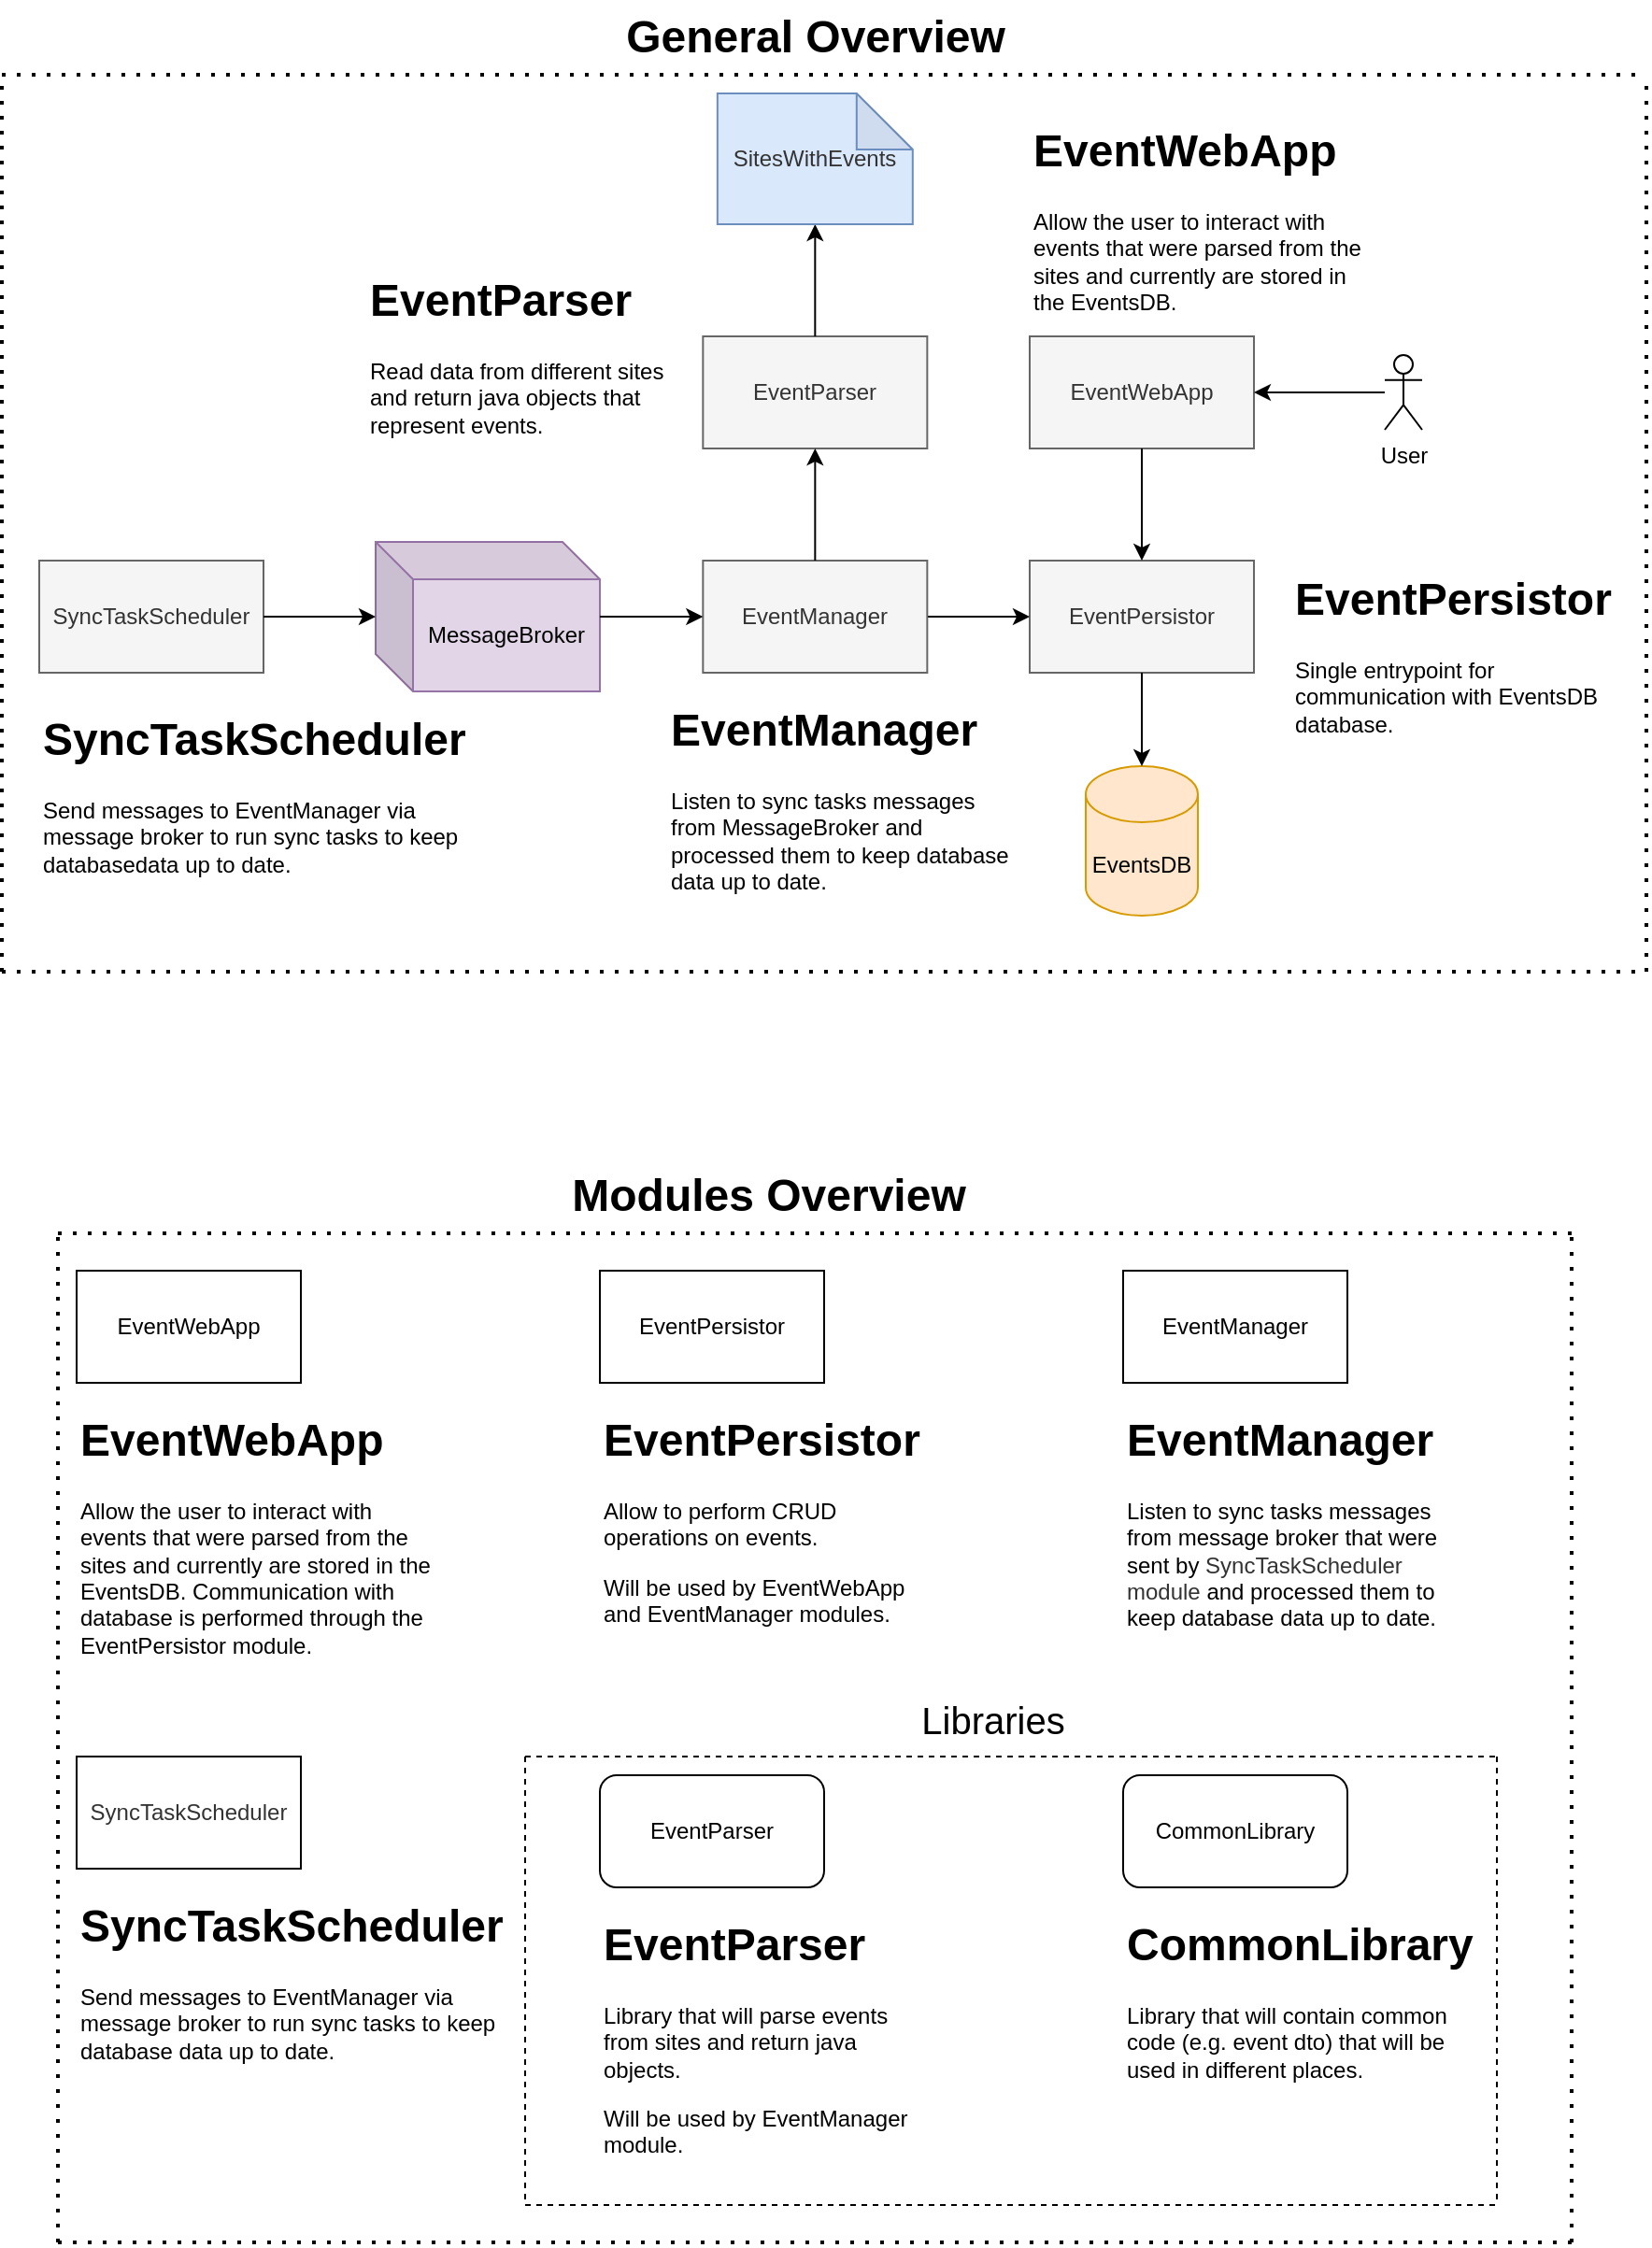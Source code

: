 <mxfile version="24.7.17" pages="3">
  <diagram name="Project overview" id="askcqmGpLFvvpsK-TSI6">
    <mxGraphModel dx="1594" dy="657" grid="1" gridSize="10" guides="1" tooltips="1" connect="1" arrows="1" fold="1" page="0" pageScale="1" pageWidth="850" pageHeight="1100" background="none" math="0" shadow="0">
      <root>
        <mxCell id="0" />
        <mxCell id="1" parent="0" />
        <mxCell id="3Z785U3z34fvLYsswRhT-2" value="EventParser" style="rounded=0;whiteSpace=wrap;html=1;fillColor=#f5f5f5;fontColor=#333333;strokeColor=#666666;" parent="1" vertex="1">
          <mxGeometry x="335.17" y="180" width="120" height="60" as="geometry" />
        </mxCell>
        <mxCell id="3Z785U3z34fvLYsswRhT-3" value="EventsDB" style="shape=cylinder3;whiteSpace=wrap;html=1;boundedLbl=1;backgroundOutline=1;size=15;fillColor=#ffe6cc;strokeColor=#d79b00;" parent="1" vertex="1">
          <mxGeometry x="540" y="410" width="60" height="80" as="geometry" />
        </mxCell>
        <mxCell id="3Z785U3z34fvLYsswRhT-11" value="SyncTaskScheduler" style="rounded=0;whiteSpace=wrap;html=1;fillColor=#f5f5f5;fontColor=#333333;strokeColor=#666666;" parent="1" vertex="1">
          <mxGeometry x="-20" y="300" width="120" height="60" as="geometry" />
        </mxCell>
        <mxCell id="3Z785U3z34fvLYsswRhT-16" value="User" style="shape=umlActor;verticalLabelPosition=bottom;verticalAlign=top;html=1;outlineConnect=0;" parent="1" vertex="1">
          <mxGeometry x="700" y="190" width="20" height="40" as="geometry" />
        </mxCell>
        <mxCell id="3Z785U3z34fvLYsswRhT-17" value="EventWebApp" style="rounded=0;whiteSpace=wrap;html=1;fillColor=#f5f5f5;fontColor=#333333;strokeColor=#666666;" parent="1" vertex="1">
          <mxGeometry x="510" y="180" width="120" height="60" as="geometry" />
        </mxCell>
        <mxCell id="3Z785U3z34fvLYsswRhT-38" value="&lt;h1 style=&quot;margin-top: 0px;&quot;&gt;SyncTaskScheduler&lt;/h1&gt;&lt;p&gt;Send messages to EventManager via message broker to run sync tasks to keep databasedata up to date.&lt;/p&gt;" style="text;html=1;whiteSpace=wrap;overflow=hidden;rounded=0;" parent="1" vertex="1">
          <mxGeometry x="-20" y="375" width="235.17" height="110" as="geometry" />
        </mxCell>
        <mxCell id="3Z785U3z34fvLYsswRhT-39" value="&lt;h1 style=&quot;margin-top: 0px;&quot;&gt;EventWebApp&lt;/h1&gt;&lt;p&gt;Allow the user to interact with events that were parsed from the sites and currently are stored in the EventsDB.&lt;/p&gt;" style="text;html=1;whiteSpace=wrap;overflow=hidden;rounded=0;align=left;labelBackgroundColor=none;" parent="1" vertex="1">
          <mxGeometry x="510" y="60" width="180" height="120" as="geometry" />
        </mxCell>
        <mxCell id="3Z785U3z34fvLYsswRhT-40" value="" style="endArrow=none;dashed=1;html=1;dashPattern=1 3;strokeWidth=2;rounded=0;" parent="1" edge="1">
          <mxGeometry width="50" height="50" relative="1" as="geometry">
            <mxPoint x="840" y="520" as="sourcePoint" />
            <mxPoint x="840" y="40" as="targetPoint" />
          </mxGeometry>
        </mxCell>
        <mxCell id="3Z785U3z34fvLYsswRhT-41" value="" style="endArrow=none;dashed=1;html=1;dashPattern=1 3;strokeWidth=2;rounded=0;" parent="1" edge="1">
          <mxGeometry width="50" height="50" relative="1" as="geometry">
            <mxPoint x="-40" y="520" as="sourcePoint" />
            <mxPoint x="840" y="520" as="targetPoint" />
          </mxGeometry>
        </mxCell>
        <mxCell id="3Z785U3z34fvLYsswRhT-42" value="" style="endArrow=none;dashed=1;html=1;dashPattern=1 3;strokeWidth=2;rounded=0;" parent="1" edge="1">
          <mxGeometry width="50" height="50" relative="1" as="geometry">
            <mxPoint x="-40" y="520" as="sourcePoint" />
            <mxPoint x="-40" y="40" as="targetPoint" />
          </mxGeometry>
        </mxCell>
        <mxCell id="3Z785U3z34fvLYsswRhT-43" value="" style="endArrow=none;dashed=1;html=1;dashPattern=1 3;strokeWidth=2;rounded=0;" parent="1" edge="1">
          <mxGeometry width="50" height="50" relative="1" as="geometry">
            <mxPoint x="-40" y="40" as="sourcePoint" />
            <mxPoint x="840" y="40" as="targetPoint" />
          </mxGeometry>
        </mxCell>
        <mxCell id="3Z785U3z34fvLYsswRhT-45" value="General Overview" style="text;html=1;align=center;verticalAlign=middle;resizable=0;points=[];autosize=1;strokeColor=none;fillColor=none;fontStyle=1;fontSize=24;" parent="1" vertex="1">
          <mxGeometry x="285.17" width="220" height="40" as="geometry" />
        </mxCell>
        <mxCell id="58KRGhokloh4AotRs8Aq-1" value="Modules Overview" style="text;html=1;align=center;verticalAlign=middle;resizable=0;points=[];autosize=1;strokeColor=none;fillColor=none;fontStyle=1;fontSize=24;" parent="1" vertex="1">
          <mxGeometry x="260" y="620" width="220" height="40" as="geometry" />
        </mxCell>
        <mxCell id="58KRGhokloh4AotRs8Aq-2" value="EventWebApp" style="rounded=0;whiteSpace=wrap;html=1;" parent="1" vertex="1">
          <mxGeometry y="680" width="120" height="60" as="geometry" />
        </mxCell>
        <mxCell id="58KRGhokloh4AotRs8Aq-3" value="EventManager" style="rounded=0;whiteSpace=wrap;html=1;" parent="1" vertex="1">
          <mxGeometry x="560" y="680" width="120" height="60" as="geometry" />
        </mxCell>
        <mxCell id="58KRGhokloh4AotRs8Aq-4" value="&lt;h1 style=&quot;margin-top: 0px;&quot;&gt;EventManager&lt;/h1&gt;&lt;p&gt;Listen to sync tasks messages from message broker that were sent by&amp;nbsp;&lt;span style=&quot;color: rgb(51, 51, 51); text-align: center; background-color: initial;&quot;&gt;SyncTaskScheduler module&lt;/span&gt;&lt;span style=&quot;background-color: initial;&quot;&gt;&amp;nbsp;and processed them to keep database data up to date.&lt;/span&gt;&lt;/p&gt;" style="text;html=1;whiteSpace=wrap;overflow=hidden;rounded=0;" parent="1" vertex="1">
          <mxGeometry x="560" y="750" width="180" height="130" as="geometry" />
        </mxCell>
        <mxCell id="58KRGhokloh4AotRs8Aq-6" value="&lt;h1 style=&quot;margin-top: 0px;&quot;&gt;EventWebApp&lt;/h1&gt;&lt;p&gt;Allow the user to interact with events that were parsed from the sites and currently are stored in the EventsDB. Communication with database is performed through the EventPersistor module.&lt;/p&gt;" style="text;html=1;whiteSpace=wrap;overflow=hidden;rounded=0;align=left;labelBackgroundColor=none;" parent="1" vertex="1">
          <mxGeometry y="750" width="190" height="140" as="geometry" />
        </mxCell>
        <mxCell id="ngcAB32AMKRa3ck-ksib-1" value="EventPersistor" style="rounded=0;whiteSpace=wrap;html=1;fillColor=#f5f5f5;fontColor=#333333;strokeColor=#666666;" parent="1" vertex="1">
          <mxGeometry x="510" y="300" width="120" height="60" as="geometry" />
        </mxCell>
        <mxCell id="ngcAB32AMKRa3ck-ksib-8" value="&lt;h1 style=&quot;margin-top: 0px;&quot;&gt;EventPersistor&lt;/h1&gt;&lt;p&gt;Single entrypoint for communication with EventsDB database.&lt;/p&gt;" style="text;html=1;whiteSpace=wrap;overflow=hidden;rounded=0;align=left;labelBackgroundColor=none;" parent="1" vertex="1">
          <mxGeometry x="650" y="300" width="180" height="110" as="geometry" />
        </mxCell>
        <mxCell id="ngcAB32AMKRa3ck-ksib-10" value="EventPersistor" style="rounded=0;whiteSpace=wrap;html=1;" parent="1" vertex="1">
          <mxGeometry x="280" y="680" width="120" height="60" as="geometry" />
        </mxCell>
        <mxCell id="ngcAB32AMKRa3ck-ksib-11" value="&lt;h1 style=&quot;margin-top: 0px;&quot;&gt;EventPersistor&lt;/h1&gt;&lt;p&gt;Allow to perform CRUD operations on events.&lt;/p&gt;&lt;p&gt;Will be used by EventWebApp and EventManager modules.&lt;/p&gt;" style="text;html=1;whiteSpace=wrap;overflow=hidden;rounded=0;" parent="1" vertex="1">
          <mxGeometry x="280" y="750" width="180" height="130" as="geometry" />
        </mxCell>
        <mxCell id="ngcAB32AMKRa3ck-ksib-14" value="EventParser" style="rounded=1;whiteSpace=wrap;html=1;" parent="1" vertex="1">
          <mxGeometry x="280" y="950" width="120" height="60" as="geometry" />
        </mxCell>
        <mxCell id="ngcAB32AMKRa3ck-ksib-15" value="&lt;h1 style=&quot;margin-top: 0px;&quot;&gt;EventParser&lt;/h1&gt;&lt;p&gt;Library that will parse events from sites and return java objects.&lt;/p&gt;&lt;p&gt;Will be used by EventManager module.&lt;/p&gt;" style="text;html=1;whiteSpace=wrap;overflow=hidden;rounded=0;" parent="1" vertex="1">
          <mxGeometry x="280" y="1020" width="180" height="140" as="geometry" />
        </mxCell>
        <mxCell id="ngcAB32AMKRa3ck-ksib-16" value="CommonLibrary" style="rounded=1;whiteSpace=wrap;html=1;" parent="1" vertex="1">
          <mxGeometry x="560" y="950" width="120" height="60" as="geometry" />
        </mxCell>
        <mxCell id="ngcAB32AMKRa3ck-ksib-17" value="&lt;h1 style=&quot;margin-top: 0px;&quot;&gt;CommonLibrary&lt;/h1&gt;&lt;p&gt;Library that will contain common code (e.g. event dto) that will be used in different places.&lt;/p&gt;" style="text;html=1;whiteSpace=wrap;overflow=hidden;rounded=0;" parent="1" vertex="1">
          <mxGeometry x="560" y="1020" width="190" height="110" as="geometry" />
        </mxCell>
        <mxCell id="ngcAB32AMKRa3ck-ksib-21" value="" style="endArrow=none;dashed=1;html=1;dashPattern=1 3;strokeWidth=2;rounded=0;" parent="1" edge="1">
          <mxGeometry width="50" height="50" relative="1" as="geometry">
            <mxPoint x="-10" y="1200" as="sourcePoint" />
            <mxPoint x="-10" y="660" as="targetPoint" />
          </mxGeometry>
        </mxCell>
        <mxCell id="ngcAB32AMKRa3ck-ksib-22" value="" style="endArrow=none;dashed=1;html=1;dashPattern=1 3;strokeWidth=2;rounded=0;" parent="1" edge="1">
          <mxGeometry width="50" height="50" relative="1" as="geometry">
            <mxPoint x="-10" y="660" as="sourcePoint" />
            <mxPoint x="800" y="660" as="targetPoint" />
          </mxGeometry>
        </mxCell>
        <mxCell id="ngcAB32AMKRa3ck-ksib-23" value="" style="endArrow=none;dashed=1;html=1;dashPattern=1 3;strokeWidth=2;rounded=0;" parent="1" edge="1">
          <mxGeometry width="50" height="50" relative="1" as="geometry">
            <mxPoint x="-10" y="1200" as="sourcePoint" />
            <mxPoint x="800" y="1200" as="targetPoint" />
          </mxGeometry>
        </mxCell>
        <mxCell id="ngcAB32AMKRa3ck-ksib-24" value="" style="endArrow=none;dashed=1;html=1;dashPattern=1 3;strokeWidth=2;rounded=0;" parent="1" edge="1">
          <mxGeometry width="50" height="50" relative="1" as="geometry">
            <mxPoint x="800" y="1200" as="sourcePoint" />
            <mxPoint x="800" y="660" as="targetPoint" />
          </mxGeometry>
        </mxCell>
        <mxCell id="ngcAB32AMKRa3ck-ksib-25" value="" style="endArrow=none;dashed=1;html=1;rounded=0;" parent="1" edge="1">
          <mxGeometry width="50" height="50" relative="1" as="geometry">
            <mxPoint x="240" y="940" as="sourcePoint" />
            <mxPoint x="760" y="940" as="targetPoint" />
          </mxGeometry>
        </mxCell>
        <mxCell id="ngcAB32AMKRa3ck-ksib-27" value="" style="endArrow=none;dashed=1;html=1;rounded=0;" parent="1" edge="1">
          <mxGeometry width="50" height="50" relative="1" as="geometry">
            <mxPoint x="240" y="940" as="sourcePoint" />
            <mxPoint x="240" y="1180" as="targetPoint" />
          </mxGeometry>
        </mxCell>
        <mxCell id="ngcAB32AMKRa3ck-ksib-28" value="" style="endArrow=none;dashed=1;html=1;rounded=0;" parent="1" edge="1">
          <mxGeometry width="50" height="50" relative="1" as="geometry">
            <mxPoint x="240" y="1180" as="sourcePoint" />
            <mxPoint x="760" y="1180" as="targetPoint" />
          </mxGeometry>
        </mxCell>
        <mxCell id="ngcAB32AMKRa3ck-ksib-29" value="" style="endArrow=none;dashed=1;html=1;rounded=0;" parent="1" edge="1">
          <mxGeometry width="50" height="50" relative="1" as="geometry">
            <mxPoint x="760" y="940" as="sourcePoint" />
            <mxPoint x="760" y="1180" as="targetPoint" />
          </mxGeometry>
        </mxCell>
        <mxCell id="ngcAB32AMKRa3ck-ksib-30" value="&lt;span style=&quot;font-weight: normal;&quot;&gt;&lt;font style=&quot;font-size: 20px;&quot;&gt;Libraries&lt;/font&gt;&lt;/span&gt;" style="text;html=1;align=center;verticalAlign=middle;resizable=0;points=[];autosize=1;strokeColor=none;fillColor=none;fontStyle=1;fontSize=24;" parent="1" vertex="1">
          <mxGeometry x="440" y="900" width="100" height="40" as="geometry" />
        </mxCell>
        <mxCell id="uys51jBZnxv5nsoRsQLJ-7" style="edgeStyle=orthogonalEdgeStyle;rounded=0;orthogonalLoop=1;jettySize=auto;html=1;entryX=0;entryY=0.5;entryDx=0;entryDy=0;" parent="1" source="uys51jBZnxv5nsoRsQLJ-3" target="ngcAB32AMKRa3ck-ksib-1" edge="1">
          <mxGeometry relative="1" as="geometry" />
        </mxCell>
        <mxCell id="uys51jBZnxv5nsoRsQLJ-3" value="EventManager" style="rounded=0;whiteSpace=wrap;html=1;fillColor=#f5f5f5;fontColor=#333333;strokeColor=#666666;" parent="1" vertex="1">
          <mxGeometry x="335.17" y="300" width="120" height="60" as="geometry" />
        </mxCell>
        <mxCell id="uys51jBZnxv5nsoRsQLJ-5" value="" style="endArrow=classic;html=1;rounded=0;exitX=0.5;exitY=1;exitDx=0;exitDy=0;entryX=0.5;entryY=0;entryDx=0;entryDy=0;" parent="1" source="3Z785U3z34fvLYsswRhT-17" target="ngcAB32AMKRa3ck-ksib-1" edge="1">
          <mxGeometry width="50" height="50" relative="1" as="geometry">
            <mxPoint x="390" y="370" as="sourcePoint" />
            <mxPoint x="440" y="320" as="targetPoint" />
          </mxGeometry>
        </mxCell>
        <mxCell id="uys51jBZnxv5nsoRsQLJ-6" value="" style="endArrow=classic;html=1;rounded=0;entryX=1;entryY=0.5;entryDx=0;entryDy=0;" parent="1" source="3Z785U3z34fvLYsswRhT-16" target="3Z785U3z34fvLYsswRhT-17" edge="1">
          <mxGeometry width="50" height="50" relative="1" as="geometry">
            <mxPoint x="490" y="230" as="sourcePoint" />
            <mxPoint x="630" y="210" as="targetPoint" />
          </mxGeometry>
        </mxCell>
        <mxCell id="uys51jBZnxv5nsoRsQLJ-8" style="edgeStyle=orthogonalEdgeStyle;rounded=0;orthogonalLoop=1;jettySize=auto;html=1;exitX=0.5;exitY=1;exitDx=0;exitDy=0;entryX=0.5;entryY=0;entryDx=0;entryDy=0;entryPerimeter=0;" parent="1" source="ngcAB32AMKRa3ck-ksib-1" target="3Z785U3z34fvLYsswRhT-3" edge="1">
          <mxGeometry relative="1" as="geometry" />
        </mxCell>
        <mxCell id="8vpvfOam8EUd08S3CJlP-1" value="&lt;h1 style=&quot;margin-top: 0px;&quot;&gt;EventManager&lt;/h1&gt;&lt;p&gt;Listen to sync tasks messages from MessageBroker and processed them to keep database data up to date.&amp;nbsp;&lt;/p&gt;" style="text;html=1;whiteSpace=wrap;overflow=hidden;rounded=0;align=left;labelBackgroundColor=none;" parent="1" vertex="1">
          <mxGeometry x="315.51" y="370" width="189.66" height="120" as="geometry" />
        </mxCell>
        <mxCell id="8vpvfOam8EUd08S3CJlP-4" value="&lt;span style=&quot;color: rgb(51, 51, 51);&quot;&gt;SyncTaskScheduler&lt;/span&gt;" style="rounded=0;whiteSpace=wrap;html=1;" parent="1" vertex="1">
          <mxGeometry y="940" width="120" height="60" as="geometry" />
        </mxCell>
        <mxCell id="8vpvfOam8EUd08S3CJlP-5" value="&lt;h1 style=&quot;margin-top: 0px;&quot;&gt;SyncTaskScheduler&lt;/h1&gt;&lt;h1 style=&quot;margin-top: 0px;&quot;&gt;&lt;p style=&quot;font-size: 12px; font-weight: 400;&quot;&gt;Send messages to EventManager via message broker to run sync tasks to keep database data up to date.&lt;/p&gt;&lt;/h1&gt;" style="text;html=1;whiteSpace=wrap;overflow=hidden;rounded=0;" parent="1" vertex="1">
          <mxGeometry y="1010" width="230" height="100" as="geometry" />
        </mxCell>
        <mxCell id="8vpvfOam8EUd08S3CJlP-6" value="MessageBroker" style="shape=cube;whiteSpace=wrap;html=1;boundedLbl=1;backgroundOutline=1;darkOpacity=0.05;darkOpacity2=0.1;fillColor=#e1d5e7;strokeColor=#9673a6;" parent="1" vertex="1">
          <mxGeometry x="160" y="290" width="120" height="80" as="geometry" />
        </mxCell>
        <mxCell id="8vpvfOam8EUd08S3CJlP-9" value="" style="endArrow=classic;html=1;rounded=0;exitX=1;exitY=0.5;exitDx=0;exitDy=0;" parent="1" source="3Z785U3z34fvLYsswRhT-11" edge="1">
          <mxGeometry width="50" height="50" relative="1" as="geometry">
            <mxPoint x="210" y="300" as="sourcePoint" />
            <mxPoint x="160" y="330" as="targetPoint" />
          </mxGeometry>
        </mxCell>
        <mxCell id="8vpvfOam8EUd08S3CJlP-10" value="" style="endArrow=classic;html=1;rounded=0;entryX=0.5;entryY=1;entryDx=0;entryDy=0;exitX=0.5;exitY=0;exitDx=0;exitDy=0;" parent="1" source="uys51jBZnxv5nsoRsQLJ-3" target="3Z785U3z34fvLYsswRhT-2" edge="1">
          <mxGeometry width="50" height="50" relative="1" as="geometry">
            <mxPoint x="280" y="300" as="sourcePoint" />
            <mxPoint x="330" y="250" as="targetPoint" />
          </mxGeometry>
        </mxCell>
        <mxCell id="3Z785U3z34fvLYsswRhT-37" value="&lt;h1 style=&quot;margin-top: 0px;&quot;&gt;EventParser&lt;/h1&gt;&lt;p&gt;Read data from different sites and return java objects that represent events.&lt;br&gt;&lt;/p&gt;" style="text;html=1;whiteSpace=wrap;overflow=hidden;rounded=0;" parent="1" vertex="1">
          <mxGeometry x="155.17" y="140" width="180" height="110" as="geometry" />
        </mxCell>
        <mxCell id="8vpvfOam8EUd08S3CJlP-13" value="" style="endArrow=classic;html=1;rounded=0;exitX=0.5;exitY=0;exitDx=0;exitDy=0;entryX=0.5;entryY=1;entryDx=0;entryDy=0;entryPerimeter=0;" parent="1" source="3Z785U3z34fvLYsswRhT-2" target="8vpvfOam8EUd08S3CJlP-20" edge="1">
          <mxGeometry width="50" height="50" relative="1" as="geometry">
            <mxPoint x="280" y="300" as="sourcePoint" />
            <mxPoint x="360" y="170" as="targetPoint" />
          </mxGeometry>
        </mxCell>
        <mxCell id="8vpvfOam8EUd08S3CJlP-14" value="" style="endArrow=classic;html=1;rounded=0;entryX=0;entryY=0.5;entryDx=0;entryDy=0;" parent="1" target="uys51jBZnxv5nsoRsQLJ-3" edge="1">
          <mxGeometry width="50" height="50" relative="1" as="geometry">
            <mxPoint x="280" y="330" as="sourcePoint" />
            <mxPoint x="420" y="260" as="targetPoint" />
            <Array as="points" />
          </mxGeometry>
        </mxCell>
        <mxCell id="8vpvfOam8EUd08S3CJlP-20" value="&lt;span style=&quot;color: rgb(51, 51, 51);&quot;&gt;SitesWithEvents&lt;/span&gt;" style="shape=note;whiteSpace=wrap;html=1;backgroundOutline=1;darkOpacity=0.05;fillColor=#dae8fc;strokeColor=#6c8ebf;" parent="1" vertex="1">
          <mxGeometry x="342.92" y="50" width="104.49" height="70" as="geometry" />
        </mxCell>
      </root>
    </mxGraphModel>
  </diagram>
  <diagram id="F4o2zWgvTbezworLsgJN" name="EventParser sequence">
    <mxGraphModel dx="2044" dy="657" grid="1" gridSize="10" guides="1" tooltips="1" connect="1" arrows="1" fold="1" page="1" pageScale="1" pageWidth="850" pageHeight="1100" math="0" shadow="0">
      <root>
        <mxCell id="0" />
        <mxCell id="1" parent="0" />
        <mxCell id="7HOwOAMlfZGdos822czp-88" value="Parser" style="rounded=0;whiteSpace=wrap;html=1;" parent="1" vertex="1">
          <mxGeometry x="-100" y="170" width="120" height="60" as="geometry" />
        </mxCell>
        <mxCell id="7HOwOAMlfZGdos822czp-89" value="SitesWithEvents" style="rounded=0;whiteSpace=wrap;html=1;" parent="1" vertex="1">
          <mxGeometry x="360" y="170" width="120" height="60" as="geometry" />
        </mxCell>
        <mxCell id="7HOwOAMlfZGdos822czp-90" value="Factory" style="rounded=0;whiteSpace=wrap;html=1;" parent="1" vertex="1">
          <mxGeometry x="130" y="170" width="120" height="60" as="geometry" />
        </mxCell>
        <mxCell id="7HOwOAMlfZGdos822czp-91" value="" style="endArrow=classic;html=1;rounded=0;" parent="1" edge="1">
          <mxGeometry width="50" height="50" relative="1" as="geometry">
            <mxPoint x="-390" y="290" as="sourcePoint" />
            <mxPoint x="-270" y="290" as="targetPoint" />
          </mxGeometry>
        </mxCell>
        <mxCell id="7HOwOAMlfZGdos822czp-92" value="Call from EventManager&amp;nbsp;" style="text;html=1;align=center;verticalAlign=middle;resizable=0;points=[];autosize=1;strokeColor=none;fillColor=none;" parent="1" vertex="1">
          <mxGeometry x="-430" y="260" width="160" height="30" as="geometry" />
        </mxCell>
        <mxCell id="7HOwOAMlfZGdos822czp-93" value="" style="endArrow=classic;html=1;rounded=0;" parent="1" edge="1">
          <mxGeometry width="50" height="50" relative="1" as="geometry">
            <mxPoint x="-270" y="340" as="sourcePoint" />
            <mxPoint x="420" y="340" as="targetPoint" />
          </mxGeometry>
        </mxCell>
        <mxCell id="7HOwOAMlfZGdos822czp-94" value="&lt;span style=&quot;color: rgb(0, 0, 0); font-family: Helvetica; font-size: 12px; font-style: normal; font-variant-ligatures: normal; font-variant-caps: normal; font-weight: 400; letter-spacing: normal; orphans: 2; text-align: center; text-indent: 0px; text-transform: none; widows: 2; word-spacing: 0px; -webkit-text-stroke-width: 0px; white-space: nowrap; background-color: rgb(255, 255, 255); text-decoration-thickness: initial; text-decoration-style: initial; text-decoration-color: initial; display: inline !important; float: none;&quot;&gt;&amp;nbsp;Fetcing page data (DOM) from sites&lt;/span&gt;" style="text;whiteSpace=wrap;html=1;" parent="1" vertex="1">
          <mxGeometry x="-260" y="310" width="260" height="30" as="geometry" />
        </mxCell>
        <mxCell id="7HOwOAMlfZGdos822czp-95" value="" style="endArrow=classic;html=1;rounded=0;dashed=1;" parent="1" edge="1">
          <mxGeometry width="50" height="50" relative="1" as="geometry">
            <mxPoint x="420" y="390" as="sourcePoint" />
            <mxPoint x="-270" y="390" as="targetPoint" />
          </mxGeometry>
        </mxCell>
        <mxCell id="7HOwOAMlfZGdos822czp-96" value="" style="endArrow=none;html=1;rounded=0;entryX=0.5;entryY=1;entryDx=0;entryDy=0;" parent="1" target="7HOwOAMlfZGdos822czp-88" edge="1">
          <mxGeometry width="50" height="50" relative="1" as="geometry">
            <mxPoint x="-40" y="790" as="sourcePoint" />
            <mxPoint x="220" y="420" as="targetPoint" />
          </mxGeometry>
        </mxCell>
        <mxCell id="7HOwOAMlfZGdos822czp-97" value="" style="endArrow=none;html=1;rounded=0;entryX=0.5;entryY=1;entryDx=0;entryDy=0;" parent="1" target="7HOwOAMlfZGdos822czp-90" edge="1">
          <mxGeometry width="50" height="50" relative="1" as="geometry">
            <mxPoint x="190" y="630" as="sourcePoint" />
            <mxPoint x="139.66" y="240" as="targetPoint" />
            <Array as="points">
              <mxPoint x="190" y="790" />
              <mxPoint x="190" y="630" />
            </Array>
          </mxGeometry>
        </mxCell>
        <mxCell id="7HOwOAMlfZGdos822czp-98" value="" style="endArrow=none;html=1;rounded=0;entryX=0.5;entryY=1;entryDx=0;entryDy=0;" parent="1" target="7HOwOAMlfZGdos822czp-89" edge="1">
          <mxGeometry width="50" height="50" relative="1" as="geometry">
            <mxPoint x="420" y="790" as="sourcePoint" />
            <mxPoint x="419.66" y="240" as="targetPoint" />
          </mxGeometry>
        </mxCell>
        <mxCell id="7HOwOAMlfZGdos822czp-99" value="" style="endArrow=classic;html=1;rounded=0;" parent="1" edge="1">
          <mxGeometry width="50" height="50" relative="1" as="geometry">
            <mxPoint x="-270" y="480" as="sourcePoint" />
            <mxPoint x="-40" y="480" as="targetPoint" />
          </mxGeometry>
        </mxCell>
        <mxCell id="7HOwOAMlfZGdos822czp-100" value="" style="endArrow=classic;html=1;rounded=0;dashed=1;exitX=0.801;exitY=0.989;exitDx=0;exitDy=0;exitPerimeter=0;" parent="1" source="7HOwOAMlfZGdos822czp-103" edge="1">
          <mxGeometry width="50" height="50" relative="1" as="geometry">
            <mxPoint x="240" y="610" as="sourcePoint" />
            <mxPoint x="-40" y="610" as="targetPoint" />
          </mxGeometry>
        </mxCell>
        <mxCell id="7HOwOAMlfZGdos822czp-101" value="&lt;span style=&quot;color: rgb(0, 0, 0); font-family: Helvetica; font-size: 12px; font-style: normal; font-variant-ligatures: normal; font-variant-caps: normal; font-weight: 400; letter-spacing: normal; orphans: 2; text-align: center; text-indent: 0px; text-transform: none; widows: 2; word-spacing: 0px; -webkit-text-stroke-width: 0px; white-space: nowrap; background-color: rgb(255, 255, 255); text-decoration-thickness: initial; text-decoration-style: initial; text-decoration-color: initial; display: inline !important; float: none;&quot;&gt;Passing event DOM data to retrieve&lt;/span&gt;&lt;div&gt;&lt;span style=&quot;color: rgb(0, 0, 0); font-family: Helvetica; font-size: 12px; font-style: normal; font-variant-ligatures: normal; font-variant-caps: normal; font-weight: 400; letter-spacing: normal; orphans: 2; text-align: center; text-indent: 0px; text-transform: none; widows: 2; word-spacing: 0px; -webkit-text-stroke-width: 0px; white-space: nowrap; background-color: rgb(255, 255, 255); text-decoration-thickness: initial; text-decoration-style: initial; text-decoration-color: initial; display: inline !important; float: none;&quot;&gt;Event.java object&amp;nbsp;&amp;nbsp;&lt;/span&gt;&lt;/div&gt;" style="text;whiteSpace=wrap;html=1;" parent="1" vertex="1">
          <mxGeometry x="-270" y="440" width="220" height="40" as="geometry" />
        </mxCell>
        <mxCell id="7HOwOAMlfZGdos822czp-102" value="&lt;span style=&quot;color: rgb(0, 0, 0); font-family: Helvetica; font-size: 12px; font-style: normal; font-variant-ligatures: normal; font-variant-caps: normal; font-weight: 400; letter-spacing: normal; orphans: 2; text-align: center; text-indent: 0px; text-transform: none; widows: 2; word-spacing: 0px; -webkit-text-stroke-width: 0px; white-space: nowrap; background-color: rgb(255, 255, 255); text-decoration-thickness: initial; text-decoration-style: initial; text-decoration-color: initial; display: inline !important; float: none;&quot;&gt;Retrieving DOM of the page&lt;/span&gt;" style="text;whiteSpace=wrap;html=1;" parent="1" vertex="1">
          <mxGeometry x="-260" y="360" width="260" height="30" as="geometry" />
        </mxCell>
        <mxCell id="7HOwOAMlfZGdos822czp-103" value="&lt;span style=&quot;color: rgb(0, 0, 0); font-family: Helvetica; font-size: 12px; font-style: normal; font-variant-ligatures: normal; font-variant-caps: normal; font-weight: 400; letter-spacing: normal; orphans: 2; text-align: center; text-indent: 0px; text-transform: none; widows: 2; word-spacing: 0px; -webkit-text-stroke-width: 0px; white-space: nowrap; background-color: rgb(255, 255, 255); text-decoration-thickness: initial; text-decoration-style: initial; text-decoration-color: initial; display: inline !important; float: none;&quot;&gt;Retrieving Event.java object&lt;/span&gt;" style="text;whiteSpace=wrap;html=1;" parent="1" vertex="1">
          <mxGeometry x="-20" y="580" width="260" height="30" as="geometry" />
        </mxCell>
        <mxCell id="7HOwOAMlfZGdos822czp-104" value="" style="endArrow=classic;html=1;rounded=0;dashed=1;" parent="1" edge="1">
          <mxGeometry width="50" height="50" relative="1" as="geometry">
            <mxPoint x="-270" y="745" as="sourcePoint" />
            <mxPoint x="-390" y="745" as="targetPoint" />
          </mxGeometry>
        </mxCell>
        <mxCell id="7HOwOAMlfZGdos822czp-105" value="Response to JobWebApp" style="text;html=1;align=center;verticalAlign=middle;resizable=0;points=[];autosize=1;strokeColor=none;fillColor=none;" parent="1" vertex="1">
          <mxGeometry x="-430" y="710" width="160" height="30" as="geometry" />
        </mxCell>
        <mxCell id="7HOwOAMlfZGdos822czp-106" value="" style="endArrow=none;dashed=1;html=1;dashPattern=1 3;strokeWidth=2;rounded=0;" parent="1" edge="1">
          <mxGeometry width="50" height="50" relative="1" as="geometry">
            <mxPoint x="-450" y="150" as="sourcePoint" />
            <mxPoint x="520" y="150" as="targetPoint" />
          </mxGeometry>
        </mxCell>
        <mxCell id="7HOwOAMlfZGdos822czp-107" value="" style="endArrow=none;dashed=1;html=1;dashPattern=1 3;strokeWidth=2;rounded=0;" parent="1" edge="1">
          <mxGeometry width="50" height="50" relative="1" as="geometry">
            <mxPoint x="-450" y="830" as="sourcePoint" />
            <mxPoint x="-450" y="150" as="targetPoint" />
          </mxGeometry>
        </mxCell>
        <mxCell id="7HOwOAMlfZGdos822czp-108" value="" style="endArrow=none;dashed=1;html=1;dashPattern=1 3;strokeWidth=2;rounded=0;" parent="1" edge="1">
          <mxGeometry width="50" height="50" relative="1" as="geometry">
            <mxPoint x="-450" y="830" as="sourcePoint" />
            <mxPoint x="520" y="830" as="targetPoint" />
          </mxGeometry>
        </mxCell>
        <mxCell id="7HOwOAMlfZGdos822czp-109" value="" style="endArrow=none;dashed=1;html=1;dashPattern=1 3;strokeWidth=2;rounded=0;" parent="1" edge="1">
          <mxGeometry width="50" height="50" relative="1" as="geometry">
            <mxPoint x="520" y="830" as="sourcePoint" />
            <mxPoint x="520" y="150" as="targetPoint" />
          </mxGeometry>
        </mxCell>
        <mxCell id="7HOwOAMlfZGdos822czp-110" value="EventParser sequence diagram" style="text;html=1;align=center;verticalAlign=middle;resizable=0;points=[];autosize=1;strokeColor=none;fillColor=none;fontStyle=1;fontSize=24;" parent="1" vertex="1">
          <mxGeometry x="-180" y="110" width="360" height="40" as="geometry" />
        </mxCell>
        <mxCell id="7HOwOAMlfZGdos822czp-111" value="Service" style="rounded=0;whiteSpace=wrap;html=1;" parent="1" vertex="1">
          <mxGeometry x="-330" y="170" width="120" height="60" as="geometry" />
        </mxCell>
        <mxCell id="7HOwOAMlfZGdos822czp-112" value="" style="endArrow=none;html=1;rounded=0;entryX=0.5;entryY=1;entryDx=0;entryDy=0;" parent="1" target="7HOwOAMlfZGdos822czp-111" edge="1">
          <mxGeometry width="50" height="50" relative="1" as="geometry">
            <mxPoint x="-270" y="790" as="sourcePoint" />
            <mxPoint y="420" as="targetPoint" />
          </mxGeometry>
        </mxCell>
        <mxCell id="7HOwOAMlfZGdos822czp-113" value="" style="endArrow=classic;html=1;rounded=0;" parent="1" edge="1">
          <mxGeometry width="50" height="50" relative="1" as="geometry">
            <mxPoint x="-40" y="560" as="sourcePoint" />
            <mxPoint x="190" y="560" as="targetPoint" />
          </mxGeometry>
        </mxCell>
        <mxCell id="7HOwOAMlfZGdos822czp-114" value="&lt;span style=&quot;color: rgb(0, 0, 0); font-family: Helvetica; font-size: 12px; font-style: normal; font-variant-ligatures: normal; font-variant-caps: normal; font-weight: 400; letter-spacing: normal; orphans: 2; text-align: center; text-indent: 0px; text-transform: none; widows: 2; word-spacing: 0px; -webkit-text-stroke-width: 0px; white-space: nowrap; background-color: rgb(255, 255, 255); text-decoration-thickness: initial; text-decoration-style: initial; text-decoration-color: initial; display: inline !important; float: none;&quot;&gt;Extract necessary event fields from&amp;nbsp;&lt;/span&gt;&lt;div&gt;&lt;span style=&quot;color: rgb(0, 0, 0); font-family: Helvetica; font-size: 12px; font-style: normal; font-variant-ligatures: normal; font-variant-caps: normal; font-weight: 400; letter-spacing: normal; orphans: 2; text-align: center; text-indent: 0px; text-transform: none; widows: 2; word-spacing: 0px; -webkit-text-stroke-width: 0px; white-space: nowrap; background-color: rgb(255, 255, 255); text-decoration-thickness: initial; text-decoration-style: initial; text-decoration-color: initial; display: inline !important; float: none;&quot;&gt;DOM data and passing them to create&lt;/span&gt;&lt;div&gt;&lt;span style=&quot;color: rgb(0, 0, 0); font-family: Helvetica; font-size: 12px; font-style: normal; font-variant-ligatures: normal; font-variant-caps: normal; font-weight: 400; letter-spacing: normal; orphans: 2; text-align: center; text-indent: 0px; text-transform: none; widows: 2; word-spacing: 0px; -webkit-text-stroke-width: 0px; white-space: nowrap; background-color: rgb(255, 255, 255); text-decoration-thickness: initial; text-decoration-style: initial; text-decoration-color: initial; display: inline !important; float: none;&quot;&gt;Event.java object&amp;nbsp;&amp;nbsp;&lt;/span&gt;&lt;/div&gt;&lt;/div&gt;" style="text;whiteSpace=wrap;html=1;" parent="1" vertex="1">
          <mxGeometry x="-40" y="500" width="220" height="50" as="geometry" />
        </mxCell>
        <mxCell id="7HOwOAMlfZGdos822czp-115" value="" style="endArrow=classic;html=1;rounded=0;dashed=1;" parent="1" edge="1">
          <mxGeometry width="50" height="50" relative="1" as="geometry">
            <mxPoint x="-40" y="680" as="sourcePoint" />
            <mxPoint x="-270" y="680" as="targetPoint" />
          </mxGeometry>
        </mxCell>
        <mxCell id="7HOwOAMlfZGdos822czp-116" value="Retrieve collection of&amp;nbsp;&lt;div&gt;Event.java objects&lt;/div&gt;" style="text;html=1;align=center;verticalAlign=middle;resizable=0;points=[];autosize=1;strokeColor=none;fillColor=none;" parent="1" vertex="1">
          <mxGeometry x="-190" y="630" width="140" height="40" as="geometry" />
        </mxCell>
      </root>
    </mxGraphModel>
  </diagram>
  <diagram id="hg_Xq3QYjAIijcex54MH" name="EventPersistor sequence">
    <mxGraphModel dx="2044" dy="657" grid="1" gridSize="10" guides="1" tooltips="1" connect="1" arrows="1" fold="1" page="1" pageScale="1" pageWidth="850" pageHeight="1100" math="0" shadow="0">
      <root>
        <mxCell id="0" />
        <mxCell id="1" parent="0" />
        <mxCell id="NWy2ZOrh6vQvzXrZtfpc-1" value="Consumer" style="rounded=0;whiteSpace=wrap;html=1;" parent="1" vertex="1">
          <mxGeometry x="-160" y="220" width="100" height="50" as="geometry" />
        </mxCell>
        <mxCell id="NWy2ZOrh6vQvzXrZtfpc-2" value="MessageService" style="rounded=0;whiteSpace=wrap;html=1;" parent="1" vertex="1">
          <mxGeometry x="20" y="220" width="100" height="50" as="geometry" />
        </mxCell>
        <mxCell id="NWy2ZOrh6vQvzXrZtfpc-3" value="Handler" style="rounded=0;whiteSpace=wrap;html=1;" parent="1" vertex="1">
          <mxGeometry x="200" y="220" width="100" height="50" as="geometry" />
        </mxCell>
        <mxCell id="NWy2ZOrh6vQvzXrZtfpc-4" value="" style="endArrow=none;html=1;rounded=0;entryX=0.5;entryY=1;entryDx=0;entryDy=0;" parent="1" target="NWy2ZOrh6vQvzXrZtfpc-1" edge="1">
          <mxGeometry width="50" height="50" relative="1" as="geometry">
            <mxPoint x="-110" y="1370" as="sourcePoint" />
            <mxPoint x="500" y="330" as="targetPoint" />
          </mxGeometry>
        </mxCell>
        <mxCell id="NWy2ZOrh6vQvzXrZtfpc-5" value="" style="endArrow=none;html=1;rounded=0;entryX=0.5;entryY=1;entryDx=0;entryDy=0;" parent="1" target="NWy2ZOrh6vQvzXrZtfpc-2" edge="1">
          <mxGeometry width="50" height="50" relative="1" as="geometry">
            <mxPoint x="70" y="1370" as="sourcePoint" />
            <mxPoint x="69.76" y="280" as="targetPoint" />
          </mxGeometry>
        </mxCell>
        <mxCell id="NWy2ZOrh6vQvzXrZtfpc-6" value="" style="endArrow=none;html=1;rounded=0;entryX=0.5;entryY=1;entryDx=0;entryDy=0;" parent="1" target="NWy2ZOrh6vQvzXrZtfpc-3" edge="1">
          <mxGeometry width="50" height="50" relative="1" as="geometry">
            <mxPoint x="250" y="1370" as="sourcePoint" />
            <mxPoint x="250" y="280" as="targetPoint" />
          </mxGeometry>
        </mxCell>
        <mxCell id="NWy2ZOrh6vQvzXrZtfpc-7" value="" style="endArrow=classic;html=1;rounded=0;exitX=0;exitY=1;exitDx=0;exitDy=0;" parent="1" source="NWy2ZOrh6vQvzXrZtfpc-8" edge="1">
          <mxGeometry width="50" height="50" relative="1" as="geometry">
            <mxPoint x="-290" y="340" as="sourcePoint" />
            <mxPoint x="-110" y="340" as="targetPoint" />
          </mxGeometry>
        </mxCell>
        <mxCell id="NWy2ZOrh6vQvzXrZtfpc-8" value="&lt;span style=&quot;text-wrap: nowrap;&quot;&gt;Producer (another module) sends&lt;/span&gt;&lt;div&gt;&lt;span style=&quot;text-wrap: nowrap;&quot;&gt;&amp;nbsp;a message&amp;nbsp;&lt;/span&gt;&lt;span style=&quot;background-color: initial; text-wrap: nowrap;&quot;&gt;(request) to the queue&lt;/span&gt;&lt;/div&gt;" style="text;whiteSpace=wrap;html=1;align=left;" parent="1" vertex="1">
          <mxGeometry x="-300" y="300" width="190" height="40" as="geometry" />
        </mxCell>
        <mxCell id="NWy2ZOrh6vQvzXrZtfpc-9" value="" style="endArrow=classic;html=1;rounded=0;" parent="1" edge="1">
          <mxGeometry width="50" height="50" relative="1" as="geometry">
            <mxPoint x="-110" y="410" as="sourcePoint" />
            <mxPoint x="70" y="411" as="targetPoint" />
          </mxGeometry>
        </mxCell>
        <mxCell id="NWy2ZOrh6vQvzXrZtfpc-10" value="&lt;span style=&quot;text-wrap: nowrap;&quot;&gt;Passing the request to service to&amp;nbsp;&lt;/span&gt;&lt;div&gt;&lt;span style=&quot;text-wrap: nowrap;&quot;&gt;process it and return&amp;nbsp;&lt;/span&gt;&lt;span style=&quot;text-wrap: nowrap; background-color: initial;&quot;&gt;results&lt;/span&gt;&lt;/div&gt;" style="text;whiteSpace=wrap;html=1;align=left;" parent="1" vertex="1">
          <mxGeometry x="-110" y="370" width="170" height="50" as="geometry" />
        </mxCell>
        <mxCell id="NWy2ZOrh6vQvzXrZtfpc-11" value="" style="endArrow=classic;html=1;rounded=0;" parent="1" edge="1">
          <mxGeometry width="50" height="50" relative="1" as="geometry">
            <mxPoint x="70" y="489.44" as="sourcePoint" />
            <mxPoint x="250" y="489.44" as="targetPoint" />
          </mxGeometry>
        </mxCell>
        <mxCell id="NWy2ZOrh6vQvzXrZtfpc-12" value="&lt;span style=&quot;text-wrap: nowrap;&quot;&gt;Passing request to the&amp;nbsp;&lt;/span&gt;&lt;div&gt;&lt;span style=&quot;text-wrap: nowrap;&quot;&gt;a&lt;/span&gt;&lt;span style=&quot;text-wrap: nowrap; background-color: initial;&quot;&gt;ppropriate request&amp;nbsp;&lt;/span&gt;&lt;span style=&quot;text-wrap: nowrap; background-color: initial;&quot;&gt;handler&lt;/span&gt;&lt;/div&gt;" style="text;whiteSpace=wrap;html=1;align=left;" parent="1" vertex="1">
          <mxGeometry x="70" y="450" width="170" height="40" as="geometry" />
        </mxCell>
        <mxCell id="NWy2ZOrh6vQvzXrZtfpc-13" value="EntityConverter" style="rounded=0;whiteSpace=wrap;html=1;" parent="1" vertex="1">
          <mxGeometry x="380" y="220" width="100" height="50" as="geometry" />
        </mxCell>
        <mxCell id="NWy2ZOrh6vQvzXrZtfpc-14" value="EntityService" style="rounded=0;whiteSpace=wrap;html=1;" parent="1" vertex="1">
          <mxGeometry x="560" y="220" width="100" height="50" as="geometry" />
        </mxCell>
        <mxCell id="NWy2ZOrh6vQvzXrZtfpc-15" value="EntityRepository" style="rounded=0;whiteSpace=wrap;html=1;" parent="1" vertex="1">
          <mxGeometry x="740" y="220" width="100" height="50" as="geometry" />
        </mxCell>
        <mxCell id="NWy2ZOrh6vQvzXrZtfpc-16" value="EntityDatabase" style="rounded=0;whiteSpace=wrap;html=1;" parent="1" vertex="1">
          <mxGeometry x="920" y="220" width="100" height="50" as="geometry" />
        </mxCell>
        <mxCell id="NWy2ZOrh6vQvzXrZtfpc-17" value="" style="endArrow=none;html=1;rounded=0;entryX=0.5;entryY=1;entryDx=0;entryDy=0;" parent="1" target="NWy2ZOrh6vQvzXrZtfpc-13" edge="1">
          <mxGeometry width="50" height="50" relative="1" as="geometry">
            <mxPoint x="430" y="1370" as="sourcePoint" />
            <mxPoint x="430" y="280" as="targetPoint" />
          </mxGeometry>
        </mxCell>
        <mxCell id="NWy2ZOrh6vQvzXrZtfpc-18" value="" style="endArrow=none;html=1;rounded=0;entryX=0.5;entryY=1;entryDx=0;entryDy=0;" parent="1" target="NWy2ZOrh6vQvzXrZtfpc-14" edge="1">
          <mxGeometry width="50" height="50" relative="1" as="geometry">
            <mxPoint x="610" y="1370" as="sourcePoint" />
            <mxPoint x="610" y="280" as="targetPoint" />
          </mxGeometry>
        </mxCell>
        <mxCell id="NWy2ZOrh6vQvzXrZtfpc-19" value="" style="endArrow=none;html=1;rounded=0;entryX=0.5;entryY=1;entryDx=0;entryDy=0;" parent="1" target="NWy2ZOrh6vQvzXrZtfpc-15" edge="1">
          <mxGeometry width="50" height="50" relative="1" as="geometry">
            <mxPoint x="790" y="1370" as="sourcePoint" />
            <mxPoint x="790" y="280" as="targetPoint" />
          </mxGeometry>
        </mxCell>
        <mxCell id="NWy2ZOrh6vQvzXrZtfpc-20" value="" style="endArrow=none;html=1;rounded=0;entryX=0.5;entryY=1;entryDx=0;entryDy=0;" parent="1" target="NWy2ZOrh6vQvzXrZtfpc-16" edge="1">
          <mxGeometry width="50" height="50" relative="1" as="geometry">
            <mxPoint x="970" y="1370" as="sourcePoint" />
            <mxPoint x="970" y="280" as="targetPoint" />
          </mxGeometry>
        </mxCell>
        <mxCell id="NWy2ZOrh6vQvzXrZtfpc-21" value="" style="endArrow=classic;html=1;rounded=0;" parent="1" edge="1">
          <mxGeometry width="50" height="50" relative="1" as="geometry">
            <mxPoint x="250" y="559.44" as="sourcePoint" />
            <mxPoint x="430" y="559.44" as="targetPoint" />
          </mxGeometry>
        </mxCell>
        <mxCell id="NWy2ZOrh6vQvzXrZtfpc-22" value="&lt;span style=&quot;text-wrap: nowrap;&quot;&gt;Converting request input DTO&amp;nbsp;&lt;/span&gt;&lt;div&gt;&lt;span style=&quot;text-wrap: nowrap;&quot;&gt;into Entity if needed&lt;/span&gt;&lt;/div&gt;" style="text;whiteSpace=wrap;html=1;align=left;" parent="1" vertex="1">
          <mxGeometry x="250" y="520" width="170" height="40" as="geometry" />
        </mxCell>
        <mxCell id="NWy2ZOrh6vQvzXrZtfpc-23" value="" style="endArrow=classic;html=1;rounded=0;dashed=1;" parent="1" edge="1">
          <mxGeometry width="50" height="50" relative="1" as="geometry">
            <mxPoint x="430" y="610" as="sourcePoint" />
            <mxPoint x="250" y="610" as="targetPoint" />
          </mxGeometry>
        </mxCell>
        <mxCell id="NWy2ZOrh6vQvzXrZtfpc-24" value="&lt;span style=&quot;color: rgb(0, 0, 0); font-family: Helvetica; font-size: 12px; font-style: normal; font-variant-ligatures: normal; font-variant-caps: normal; font-weight: 400; letter-spacing: normal; orphans: 2; text-align: center; text-indent: 0px; text-transform: none; widows: 2; word-spacing: 0px; -webkit-text-stroke-width: 0px; white-space: nowrap; background-color: rgb(255, 255, 255); text-decoration-thickness: initial; text-decoration-style: initial; text-decoration-color: initial; display: inline !important; float: none;&quot;&gt;Retrieving Entity object(s)&lt;/span&gt;" style="text;whiteSpace=wrap;html=1;" parent="1" vertex="1">
          <mxGeometry x="270" y="580" width="150" height="30" as="geometry" />
        </mxCell>
        <mxCell id="NWy2ZOrh6vQvzXrZtfpc-25" value="" style="endArrow=classic;html=1;rounded=0;" parent="1" edge="1">
          <mxGeometry width="50" height="50" relative="1" as="geometry">
            <mxPoint x="250" y="679.44" as="sourcePoint" />
            <mxPoint x="610" y="679" as="targetPoint" />
          </mxGeometry>
        </mxCell>
        <mxCell id="NWy2ZOrh6vQvzXrZtfpc-26" value="&lt;span style=&quot;text-wrap: nowrap;&quot;&gt;Passing Entity oobject(s)&amp;nbsp;&lt;/span&gt;&lt;span style=&quot;background-color: initial; text-wrap: nowrap;&quot;&gt;if&amp;nbsp;&lt;/span&gt;&lt;div&gt;&lt;span style=&quot;background-color: initial; text-wrap: nowrap;&quot;&gt;needed to the service method&lt;/span&gt;&lt;/div&gt;" style="text;whiteSpace=wrap;html=1;align=left;" parent="1" vertex="1">
          <mxGeometry x="250" y="640" width="170" height="40" as="geometry" />
        </mxCell>
        <mxCell id="NWy2ZOrh6vQvzXrZtfpc-27" value="" style="endArrow=classic;html=1;rounded=0;" parent="1" edge="1">
          <mxGeometry width="50" height="50" relative="1" as="geometry">
            <mxPoint x="610" y="749.44" as="sourcePoint" />
            <mxPoint x="790" y="749.44" as="targetPoint" />
          </mxGeometry>
        </mxCell>
        <mxCell id="NWy2ZOrh6vQvzXrZtfpc-28" value="&lt;span style=&quot;text-wrap: nowrap;&quot;&gt;Pefrorm business logic and&amp;nbsp;&lt;/span&gt;&lt;div&gt;&lt;span style=&quot;text-wrap: nowrap;&quot;&gt;interaction with&amp;nbsp;&lt;/span&gt;&lt;span style=&quot;text-wrap: nowrap; background-color: initial;&quot;&gt;database&lt;/span&gt;&lt;/div&gt;" style="text;whiteSpace=wrap;html=1;align=left;" parent="1" vertex="1">
          <mxGeometry x="610" y="710" width="170" height="40" as="geometry" />
        </mxCell>
        <mxCell id="NWy2ZOrh6vQvzXrZtfpc-29" value="" style="endArrow=classic;html=1;rounded=0;" parent="1" edge="1">
          <mxGeometry width="50" height="50" relative="1" as="geometry">
            <mxPoint x="790" y="810" as="sourcePoint" />
            <mxPoint x="970" y="810" as="targetPoint" />
          </mxGeometry>
        </mxCell>
        <mxCell id="NWy2ZOrh6vQvzXrZtfpc-30" value="&lt;span style=&quot;text-wrap: nowrap;&quot;&gt;Interaction with&amp;nbsp;&lt;/span&gt;&lt;span style=&quot;text-wrap: nowrap; background-color: initial;&quot;&gt;database&lt;/span&gt;" style="text;whiteSpace=wrap;html=1;align=left;" parent="1" vertex="1">
          <mxGeometry x="790" y="780" width="170" height="30" as="geometry" />
        </mxCell>
        <mxCell id="NWy2ZOrh6vQvzXrZtfpc-31" value="" style="endArrow=classic;html=1;rounded=0;dashed=1;" parent="1" edge="1">
          <mxGeometry width="50" height="50" relative="1" as="geometry">
            <mxPoint x="970" y="870" as="sourcePoint" />
            <mxPoint x="790" y="870" as="targetPoint" />
          </mxGeometry>
        </mxCell>
        <mxCell id="NWy2ZOrh6vQvzXrZtfpc-32" value="&lt;span style=&quot;color: rgb(0, 0, 0); font-family: Helvetica; font-size: 12px; font-style: normal; font-variant-ligatures: normal; font-variant-caps: normal; font-weight: 400; letter-spacing: normal; orphans: 2; text-align: center; text-indent: 0px; text-transform: none; widows: 2; word-spacing: 0px; -webkit-text-stroke-width: 0px; white-space: nowrap; background-color: rgb(255, 255, 255); text-decoration-thickness: initial; text-decoration-style: initial; text-decoration-color: initial; display: inline !important; float: none;&quot;&gt;Retrieving the results of&amp;nbsp;&lt;/span&gt;&lt;div&gt;&lt;span style=&quot;background-color: rgb(255, 255, 255); text-align: center; text-wrap: nowrap;&quot;&gt;the database interaction&lt;/span&gt;&lt;/div&gt;" style="text;whiteSpace=wrap;html=1;" parent="1" vertex="1">
          <mxGeometry x="805" y="830" width="150" height="30" as="geometry" />
        </mxCell>
        <mxCell id="NWy2ZOrh6vQvzXrZtfpc-33" value="" style="endArrow=classic;html=1;rounded=0;dashed=1;" parent="1" edge="1">
          <mxGeometry width="50" height="50" relative="1" as="geometry">
            <mxPoint x="790" y="940" as="sourcePoint" />
            <mxPoint x="610" y="940" as="targetPoint" />
          </mxGeometry>
        </mxCell>
        <mxCell id="NWy2ZOrh6vQvzXrZtfpc-34" value="&lt;span style=&quot;color: rgb(0, 0, 0); font-family: Helvetica; font-size: 12px; font-style: normal; font-variant-ligatures: normal; font-variant-caps: normal; font-weight: 400; letter-spacing: normal; orphans: 2; text-align: center; text-indent: 0px; text-transform: none; widows: 2; word-spacing: 0px; -webkit-text-stroke-width: 0px; white-space: nowrap; background-color: rgb(255, 255, 255); text-decoration-thickness: initial; text-decoration-style: initial; text-decoration-color: initial; display: inline !important; float: none;&quot;&gt;Retrieving data from&amp;nbsp;&lt;/span&gt;&lt;div&gt;&lt;span style=&quot;color: rgb(0, 0, 0); font-family: Helvetica; font-size: 12px; font-style: normal; font-variant-ligatures: normal; font-variant-caps: normal; font-weight: 400; letter-spacing: normal; orphans: 2; text-align: center; text-indent: 0px; text-transform: none; widows: 2; word-spacing: 0px; -webkit-text-stroke-width: 0px; white-space: nowrap; background-color: rgb(255, 255, 255); text-decoration-thickness: initial; text-decoration-style: initial; text-decoration-color: initial; display: inline !important; float: none;&quot;&gt;database&lt;/span&gt;&lt;/div&gt;" style="text;whiteSpace=wrap;html=1;" parent="1" vertex="1">
          <mxGeometry x="630" y="900" width="150" height="40" as="geometry" />
        </mxCell>
        <mxCell id="NWy2ZOrh6vQvzXrZtfpc-35" value="" style="endArrow=classic;html=1;rounded=0;dashed=1;" parent="1" edge="1">
          <mxGeometry width="50" height="50" relative="1" as="geometry">
            <mxPoint x="610" y="1000" as="sourcePoint" />
            <mxPoint x="250" y="1000" as="targetPoint" />
          </mxGeometry>
        </mxCell>
        <mxCell id="NWy2ZOrh6vQvzXrZtfpc-36" value="&lt;span style=&quot;color: rgb(0, 0, 0); font-family: Helvetica; font-size: 12px; font-style: normal; font-variant-ligatures: normal; font-variant-caps: normal; font-weight: 400; letter-spacing: normal; orphans: 2; text-align: center; text-indent: 0px; text-transform: none; widows: 2; word-spacing: 0px; -webkit-text-stroke-width: 0px; white-space: nowrap; background-color: rgb(255, 255, 255); text-decoration-thickness: initial; text-decoration-style: initial; text-decoration-color: initial; display: inline !important; float: none;&quot;&gt;Retrieving processed data&lt;/span&gt;" style="text;whiteSpace=wrap;html=1;" parent="1" vertex="1">
          <mxGeometry x="260" y="970" width="150" height="30" as="geometry" />
        </mxCell>
        <mxCell id="NWy2ZOrh6vQvzXrZtfpc-37" value="" style="endArrow=classic;html=1;rounded=0;dashed=1;" parent="1" edge="1">
          <mxGeometry width="50" height="50" relative="1" as="geometry">
            <mxPoint x="250" y="1210" as="sourcePoint" />
            <mxPoint x="70" y="1210" as="targetPoint" />
          </mxGeometry>
        </mxCell>
        <mxCell id="NWy2ZOrh6vQvzXrZtfpc-38" value="&lt;span style=&quot;color: rgb(0, 0, 0); font-family: Helvetica; font-size: 12px; font-style: normal; font-variant-ligatures: normal; font-variant-caps: normal; font-weight: 400; letter-spacing: normal; orphans: 2; text-align: center; text-indent: 0px; text-transform: none; widows: 2; word-spacing: 0px; -webkit-text-stroke-width: 0px; white-space: nowrap; background-color: rgb(255, 255, 255); text-decoration-thickness: initial; text-decoration-style: initial; text-decoration-color: initial; display: inline !important; float: none;&quot;&gt;Retrieving message response&lt;/span&gt;&lt;div&gt;&lt;span style=&quot;color: rgb(0, 0, 0); font-family: Helvetica; font-size: 12px; font-style: normal; font-variant-ligatures: normal; font-variant-caps: normal; font-weight: 400; letter-spacing: normal; orphans: 2; text-align: center; text-indent: 0px; text-transform: none; widows: 2; word-spacing: 0px; -webkit-text-stroke-width: 0px; white-space: nowrap; background-color: rgb(255, 255, 255); text-decoration-thickness: initial; text-decoration-style: initial; text-decoration-color: initial; display: inline !important; float: none;&quot;&gt;&amp;nbsp;with encapsulated processed&lt;/span&gt;&lt;/div&gt;&lt;div&gt;&lt;span style=&quot;color: rgb(0, 0, 0); font-family: Helvetica; font-size: 12px; font-style: normal; font-variant-ligatures: normal; font-variant-caps: normal; font-weight: 400; letter-spacing: normal; orphans: 2; text-align: center; text-indent: 0px; text-transform: none; widows: 2; word-spacing: 0px; -webkit-text-stroke-width: 0px; white-space: nowrap; background-color: rgb(255, 255, 255); text-decoration-thickness: initial; text-decoration-style: initial; text-decoration-color: initial; display: inline !important; float: none;&quot;&gt;&amp;nbsp;data or error info in case of&lt;/span&gt;&lt;/div&gt;&lt;div&gt;&lt;span style=&quot;color: rgb(0, 0, 0); font-family: Helvetica; font-size: 12px; font-style: normal; font-variant-ligatures: normal; font-variant-caps: normal; font-weight: 400; letter-spacing: normal; orphans: 2; text-align: center; text-indent: 0px; text-transform: none; widows: 2; word-spacing: 0px; -webkit-text-stroke-width: 0px; white-space: nowrap; background-color: rgb(255, 255, 255); text-decoration-thickness: initial; text-decoration-style: initial; text-decoration-color: initial; display: inline !important; float: none;&quot;&gt;&amp;nbsp;exception was thrown&lt;/span&gt;&lt;/div&gt;" style="text;whiteSpace=wrap;html=1;" parent="1" vertex="1">
          <mxGeometry x="80" y="1140" width="170" height="70" as="geometry" />
        </mxCell>
        <mxCell id="NWy2ZOrh6vQvzXrZtfpc-39" value="" style="endArrow=classic;html=1;rounded=0;dashed=1;" parent="1" edge="1">
          <mxGeometry width="50" height="50" relative="1" as="geometry">
            <mxPoint x="70" y="1259" as="sourcePoint" />
            <mxPoint x="-110" y="1259" as="targetPoint" />
          </mxGeometry>
        </mxCell>
        <mxCell id="NWy2ZOrh6vQvzXrZtfpc-40" value="&lt;span style=&quot;color: rgb(0, 0, 0); font-family: Helvetica; font-size: 12px; font-style: normal; font-variant-ligatures: normal; font-variant-caps: normal; font-weight: 400; letter-spacing: normal; orphans: 2; text-align: center; text-indent: 0px; text-transform: none; widows: 2; word-spacing: 0px; -webkit-text-stroke-width: 0px; white-space: nowrap; background-color: rgb(255, 255, 255); text-decoration-thickness: initial; text-decoration-style: initial; text-decoration-color: initial; display: inline !important; float: none;&quot;&gt;Retrieving response&lt;/span&gt;" style="text;whiteSpace=wrap;html=1;" parent="1" vertex="1">
          <mxGeometry x="-90" y="1230" width="150" height="30" as="geometry" />
        </mxCell>
        <mxCell id="NWy2ZOrh6vQvzXrZtfpc-41" value="" style="endArrow=classic;html=1;rounded=0;dashed=1;" parent="1" edge="1">
          <mxGeometry width="50" height="50" relative="1" as="geometry">
            <mxPoint x="-110" y="1319" as="sourcePoint" />
            <mxPoint x="-300" y="1319" as="targetPoint" />
          </mxGeometry>
        </mxCell>
        <mxCell id="NWy2ZOrh6vQvzXrZtfpc-42" value="&lt;span style=&quot;color: rgb(0, 0, 0); font-family: Helvetica; font-size: 12px; font-style: normal; font-variant-ligatures: normal; font-variant-caps: normal; font-weight: 400; letter-spacing: normal; orphans: 2; text-align: center; text-indent: 0px; text-transform: none; widows: 2; word-spacing: 0px; -webkit-text-stroke-width: 0px; white-space: nowrap; background-color: rgb(255, 255, 255); text-decoration-thickness: initial; text-decoration-style: initial; text-decoration-color: initial; display: inline !important; float: none;&quot;&gt;Sending response back to the&lt;/span&gt;&lt;div&gt;&lt;span style=&quot;color: rgb(0, 0, 0); font-family: Helvetica; font-size: 12px; font-style: normal; font-variant-ligatures: normal; font-variant-caps: normal; font-weight: 400; letter-spacing: normal; orphans: 2; text-align: center; text-indent: 0px; text-transform: none; widows: 2; word-spacing: 0px; -webkit-text-stroke-width: 0px; white-space: nowrap; background-color: rgb(255, 255, 255); text-decoration-thickness: initial; text-decoration-style: initial; text-decoration-color: initial; display: inline !important; float: none;&quot;&gt;&amp;nbsp;producer (another module)&lt;/span&gt;&lt;/div&gt;" style="text;whiteSpace=wrap;html=1;" parent="1" vertex="1">
          <mxGeometry x="-280" y="1280" width="170" height="40" as="geometry" />
        </mxCell>
        <mxCell id="NWy2ZOrh6vQvzXrZtfpc-43" value="" style="endArrow=none;dashed=1;html=1;dashPattern=1 3;strokeWidth=2;rounded=0;" parent="1" edge="1">
          <mxGeometry width="50" height="50" relative="1" as="geometry">
            <mxPoint x="-340" y="200" as="sourcePoint" />
            <mxPoint x="1070" y="200" as="targetPoint" />
          </mxGeometry>
        </mxCell>
        <mxCell id="NWy2ZOrh6vQvzXrZtfpc-44" value="EventPersistor sequence diagram" style="text;html=1;align=center;verticalAlign=middle;resizable=0;points=[];autosize=1;strokeColor=none;fillColor=none;fontStyle=1;fontSize=24;" parent="1" vertex="1">
          <mxGeometry x="155" y="160" width="380" height="40" as="geometry" />
        </mxCell>
        <mxCell id="NWy2ZOrh6vQvzXrZtfpc-45" value="" style="endArrow=classic;html=1;rounded=0;" parent="1" edge="1">
          <mxGeometry width="50" height="50" relative="1" as="geometry">
            <mxPoint x="250" y="1069.44" as="sourcePoint" />
            <mxPoint x="430" y="1069.44" as="targetPoint" />
          </mxGeometry>
        </mxCell>
        <mxCell id="NWy2ZOrh6vQvzXrZtfpc-46" value="&lt;span style=&quot;text-wrap: nowrap;&quot;&gt;Converting processed data&amp;nbsp;&lt;/span&gt;&lt;div&gt;&lt;span style=&quot;background-color: initial; text-wrap: nowrap;&quot;&gt;Entity&amp;nbsp;&lt;/span&gt;&lt;span style=&quot;background-color: initial; text-wrap: nowrap;&quot;&gt;into DTO if needed&lt;/span&gt;&lt;/div&gt;" style="text;whiteSpace=wrap;html=1;align=left;" parent="1" vertex="1">
          <mxGeometry x="250" y="1030" width="170" height="40" as="geometry" />
        </mxCell>
        <mxCell id="NWy2ZOrh6vQvzXrZtfpc-47" value="" style="endArrow=classic;html=1;rounded=0;dashed=1;" parent="1" edge="1">
          <mxGeometry width="50" height="50" relative="1" as="geometry">
            <mxPoint x="430" y="1120" as="sourcePoint" />
            <mxPoint x="250" y="1120" as="targetPoint" />
          </mxGeometry>
        </mxCell>
        <mxCell id="NWy2ZOrh6vQvzXrZtfpc-48" value="&lt;span style=&quot;color: rgb(0, 0, 0); font-family: Helvetica; font-size: 12px; font-style: normal; font-variant-ligatures: normal; font-variant-caps: normal; font-weight: 400; letter-spacing: normal; orphans: 2; text-align: center; text-indent: 0px; text-transform: none; widows: 2; word-spacing: 0px; -webkit-text-stroke-width: 0px; white-space: nowrap; background-color: rgb(255, 255, 255); text-decoration-thickness: initial; text-decoration-style: initial; text-decoration-color: initial; display: inline !important; float: none;&quot;&gt;Retrieving DTO object(s)&lt;/span&gt;" style="text;whiteSpace=wrap;html=1;" parent="1" vertex="1">
          <mxGeometry x="270" y="1090" width="150" height="30" as="geometry" />
        </mxCell>
        <mxCell id="NWy2ZOrh6vQvzXrZtfpc-49" value="" style="endArrow=none;dashed=1;html=1;dashPattern=1 3;strokeWidth=2;rounded=0;" parent="1" edge="1">
          <mxGeometry width="50" height="50" relative="1" as="geometry">
            <mxPoint x="-340" y="1390" as="sourcePoint" />
            <mxPoint x="1070" y="1390" as="targetPoint" />
          </mxGeometry>
        </mxCell>
        <mxCell id="NWy2ZOrh6vQvzXrZtfpc-50" value="" style="endArrow=none;dashed=1;html=1;dashPattern=1 3;strokeWidth=2;rounded=0;" parent="1" edge="1">
          <mxGeometry width="50" height="50" relative="1" as="geometry">
            <mxPoint x="-340" y="1390" as="sourcePoint" />
            <mxPoint x="-340" y="200" as="targetPoint" />
          </mxGeometry>
        </mxCell>
        <mxCell id="NWy2ZOrh6vQvzXrZtfpc-51" value="" style="endArrow=none;dashed=1;html=1;dashPattern=1 3;strokeWidth=2;rounded=0;" parent="1" edge="1">
          <mxGeometry width="50" height="50" relative="1" as="geometry">
            <mxPoint x="1070" y="1390" as="sourcePoint" />
            <mxPoint x="1070" y="200" as="targetPoint" />
          </mxGeometry>
        </mxCell>
      </root>
    </mxGraphModel>
  </diagram>
</mxfile>
